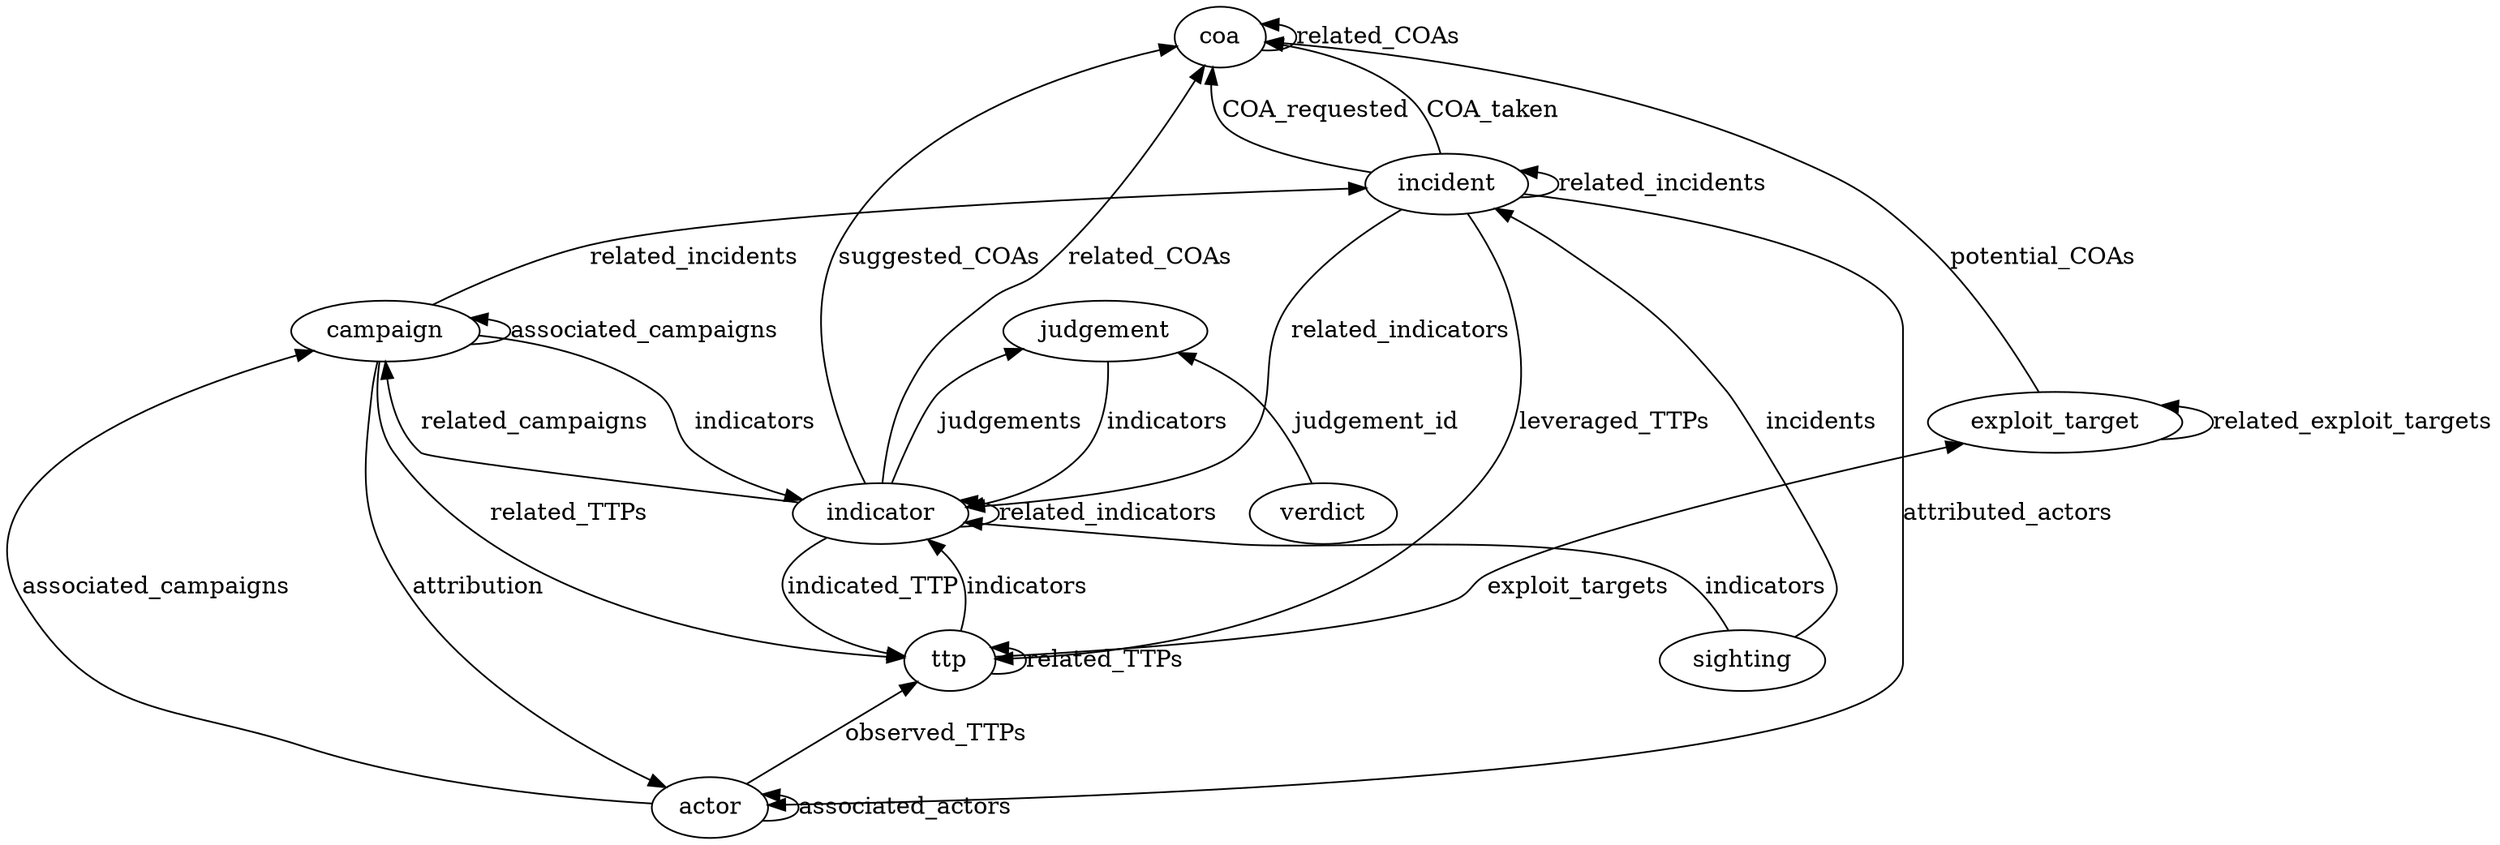 digraph ctia {
        rankdir=BT;
        actor -> ttp [ label = "observed_TTPs" ];
        actor -> campaign [ label = "associated_campaigns" ];
        actor -> actor [ label = "associated_actors" ];
        campaign -> ttp [ label = "related_TTPs" ];
        campaign -> incident [ label = "related_incidents" ];
        campaign -> actor [ label = "attribution" ];
        campaign -> campaign [ label = "associated_campaigns" ];
        campaign -> indicator [ label = "indicators" ];
        coa -> coa [ label = "related_COAs" ];
        exploit_target -> coa [ label = "potential_COAs" ];
        exploit_target -> exploit_target [ label = "related_exploit_targets" ];
        incident -> coa [ label = "COA_requested" ];
        incident -> coa [ label = "COA_taken" ];
        incident -> indicator [ label = "related_indicators" ];
        incident -> ttp [ label = "leveraged_TTPs" ];
        incident -> actor [ label = "attributed_actors" ];
        incident -> incident [ label = "related_incidents" ];
        indicator -> indicator [ label = "related_indicators" ];
        indicator -> ttp [ label = "indicated_TTP" ];
        indicator -> coa [ label = "suggested_COAs" ];
        indicator -> campaign [ label = "related_campaigns" ];
        indicator -> coa [ label = "related_COAs" ];
        indicator -> judgement [ label = "judgements" ];
        judgement -> indicator [ label = "indicators" ];
        sighting -> indicator [ label = "indicators" ];
        sighting -> incident [ label = "incidents" ];
        ttp -> exploit_target [ label = "exploit_targets" ];
        ttp -> ttp [ label = "related_TTPs" ];
        ttp -> indicator [ label = "indicators" ];
        verdict -> judgement [ label = "judgement_id" ];
}
